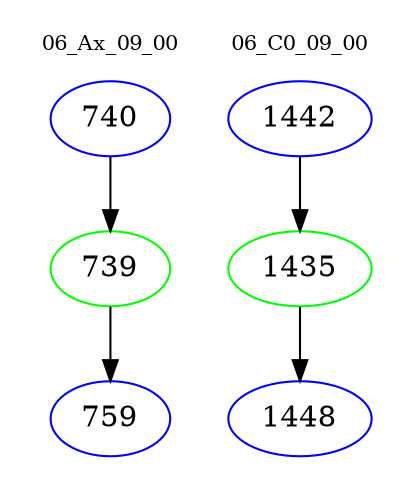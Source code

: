 digraph{
subgraph cluster_0 {
color = white
label = "06_Ax_09_00";
fontsize=10;
T0_740 [label="740", color="blue"]
T0_740 -> T0_739 [color="black"]
T0_739 [label="739", color="green"]
T0_739 -> T0_759 [color="black"]
T0_759 [label="759", color="blue"]
}
subgraph cluster_1 {
color = white
label = "06_C0_09_00";
fontsize=10;
T1_1442 [label="1442", color="blue"]
T1_1442 -> T1_1435 [color="black"]
T1_1435 [label="1435", color="green"]
T1_1435 -> T1_1448 [color="black"]
T1_1448 [label="1448", color="blue"]
}
}
